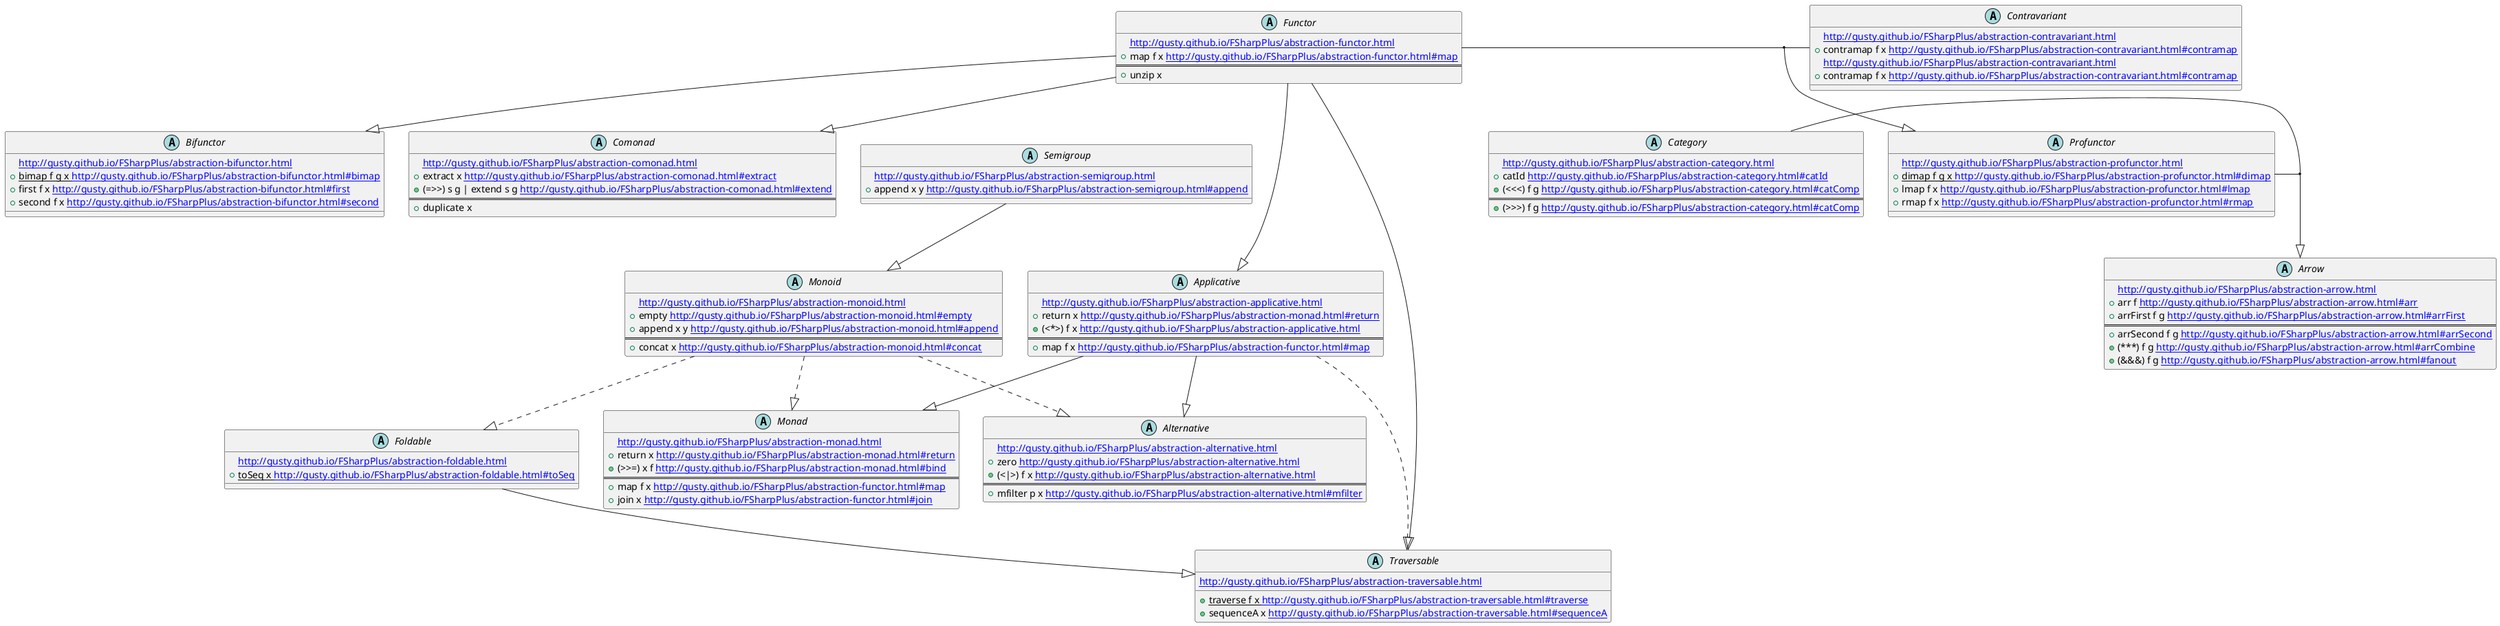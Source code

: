 @startuml

together {
	abstract class Semigroup {
	  [[http://gusty.github.io/FSharpPlus/abstraction-semigroup.html]]
	  + append x y [[http://gusty.github.io/FSharpPlus/abstraction-semigroup.html#append {Appends two semigroups} ]]
	}

	abstract class Comonad {
	  [[http://gusty.github.io/FSharpPlus/abstraction-comonad.html]]
	  + extract x [[http://gusty.github.io/FSharpPlus/abstraction-comonad.html#extract]]
	  + (=>>) s g | extend s g [[http://gusty.github.io/FSharpPlus/abstraction-comonad.html#extend]]
	  ==
	  + duplicate x
	}
}

abstract class Monoid {
  [[http://gusty.github.io/FSharpPlus/abstraction-monoid.html]]
  + empty [[http://gusty.github.io/FSharpPlus/abstraction-monoid.html#empty {Identity for append} ]]
  + append x y [[http://gusty.github.io/FSharpPlus/abstraction-monoid.html#append {Appends both monoids} ]]
  ==
  + concat x [[http://gusty.github.io/FSharpPlus/abstraction-monoid.html#concat {Flatten a sequence of monoids} ]]
}


abstract class Functor {
  [[http://gusty.github.io/FSharpPlus/abstraction-functor.html]]
  + map f x [[http://gusty.github.io/FSharpPlus/abstraction-functor.html#map {Lift a function into a Functor} ]]
  ==
  + unzip x
}

abstract class Contravariant {
  [[http://gusty.github.io/FSharpPlus/abstraction-contravariant.html]]
  + contramap f x [[http://gusty.github.io/FSharpPlus/abstraction-contravariant.html#contramap]]
}


abstract class Applicative {
  [[http://gusty.github.io/FSharpPlus/abstraction-applicative.html]]
  + return x [[http://gusty.github.io/FSharpPlus/abstraction-monad.html#return {Lift a value into a Functor} ]]
  + (<*>) f x [[http://gusty.github.io/FSharpPlus/abstraction-applicative.html {Apply a lifted argument to a lifted function} ]]
  ==
  + map f x [[http://gusty.github.io/FSharpPlus/abstraction-functor.html#map {Lift a function into a Functor} ]]
}

abstract class Alternative {
  [[http://gusty.github.io/FSharpPlus/abstraction-alternative.html]]
  + zero [[http://gusty.github.io/FSharpPlus/abstraction-alternative.html]]
  + (<|>) f x [[http://gusty.github.io/FSharpPlus/abstraction-alternative.html]]
  ==
  + mfilter p x [[http://gusty.github.io/FSharpPlus/abstraction-alternative.html#mfilter {Returns all values satisfying the predicate, if the predicate returns false will use the mzero value} ]]
}

abstract class Monad {
  [[http://gusty.github.io/FSharpPlus/abstraction-monad.html]]
  + return x [[http://gusty.github.io/FSharpPlus/abstraction-monad.html#return {Lift a value into a Functor} ]]
  + (>>=) x f [[http://gusty.github.io/FSharpPlus/abstraction-monad.html#bind {Takes a monadic value and a function from a plain type to a monadic value, and returns a new monadic value} ]]
  ==
  + map f x [[http://gusty.github.io/FSharpPlus/abstraction-functor.html#map {Lift a function into a Functor} ]]
  + join x [[http://gusty.github.io/FSharpPlus/abstraction-functor.html#join {Flattens two layers of monadic information into one} ]]
}


abstract class Bifunctor {
  [[http://gusty.github.io/FSharpPlus/abstraction-bifunctor.html]]
  + {static} bimap f g x [[http://gusty.github.io/FSharpPlus/abstraction-bifunctor.html#bimap]]
  + first f x [[http://gusty.github.io/FSharpPlus/abstraction-bifunctor.html#first]]
  + second f x [[http://gusty.github.io/FSharpPlus/abstraction-bifunctor.html#second]]
}



abstract class Foldable {
  [[http://gusty.github.io/FSharpPlus/abstraction-foldable.html]]
  {static} + toSeq x [[http://gusty.github.io/FSharpPlus/abstraction-foldable.html#toSeq {Converts to a seq} ]]
}


abstract class Traversable {
  [[http://gusty.github.io/FSharpPlus/abstraction-traversable.html]]
  {static} + traverse f x [[http://gusty.github.io/FSharpPlus/abstraction-traversable.html#traverse {Map each element of a structure to an action, evaluate them (left to right) and collect result }]]
  + sequenceA x [[http://gusty.github.io/FSharpPlus/abstraction-traversable.html#sequenceA {Evaluate each action in the structure (left to right) and collect the result } ]]
}

together {
	abstract class Profunctor {
	  [[http://gusty.github.io/FSharpPlus/abstraction-profunctor.html]]
	  + {static} dimap f g x [[http://gusty.github.io/FSharpPlus/abstraction-profunctor.html#dimap]]
	  + lmap f x [[http://gusty.github.io/FSharpPlus/abstraction-profunctor.html#lmap]]
	  + rmap f x [[http://gusty.github.io/FSharpPlus/abstraction-profunctor.html#rmap]]
	}

	abstract class Category {
	  [[http://gusty.github.io/FSharpPlus/abstraction-category.html]]
	  + catId [[http://gusty.github.io/FSharpPlus/abstraction-category.html#catId {The identity morphism. }]]
	  + (<<<) f g [[http://gusty.github.io/FSharpPlus/abstraction-category.html#catComp {Right-to-left morphism composition. } ]]
	  ==
	  + (>>>) f g [[http://gusty.github.io/FSharpPlus/abstraction-category.html#catComp {Left-to-right morphism composition. } ]]
	}
}

abstract class Contravariant {
  [[http://gusty.github.io/FSharpPlus/abstraction-contravariant.html]]
  + contramap f x [[http://gusty.github.io/FSharpPlus/abstraction-contravariant.html#contramap]]
}

abstract class Arrow {
  [[http://gusty.github.io/FSharpPlus/abstraction-arrow.html]]
  + arr f [[http://gusty.github.io/FSharpPlus/abstraction-arrow.html#arr {Lift a function to an arrow. }]]
  + arrFirst f g [[http://gusty.github.io/FSharpPlus/abstraction-arrow.html#arrFirst {Send the 1st component of the input through the argument arrow, and copy the rest unchanged to the output. } ]]
  ==
  + arrSecond f g [[http://gusty.github.io/FSharpPlus/abstraction-arrow.html#arrSecond {Send the 2nd component of the input through the argument arrow, and copy the rest unchanged to the output. } ]]
  + (***) f g [[http://gusty.github.io/FSharpPlus/abstraction-arrow.html#arrCombine {Split the input between the two argument arrows and combine their output. } ]]
  + (&&&) f g [[http://gusty.github.io/FSharpPlus/abstraction-arrow.html#fanout {Send the input to both argument arrows and combine their output. } ]]
}



Semigroup  --|> Monoid 
Functor  --|> Bifunctor
Functor  --|> Applicative
Applicative  --|> Monad
Applicative  --|> Alternative
Monoid ..|> Monad
Monoid ..|> Foldable
Functor --|> Comonad
Functor --|> Traversable
Foldable --|> Traversable
Applicative ..|> Traversable
Monoid ..|> Alternative
Functor - Contravariant
(Functor, Contravariant) --|> Profunctor
Profunctor - Category
(Profunctor, Category) --|>  Arrow

@enduml